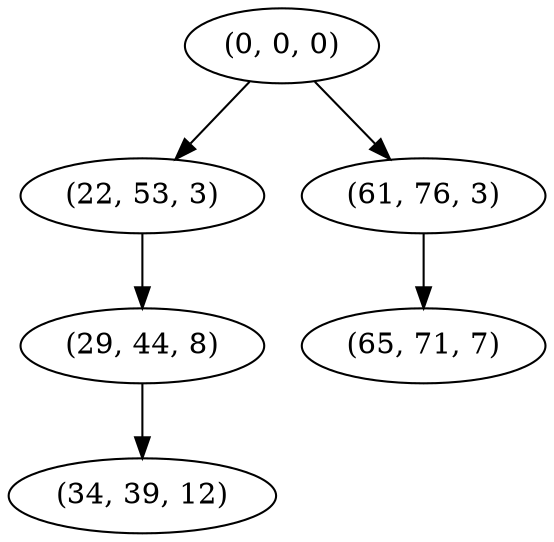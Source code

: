 digraph tree {
    "(0, 0, 0)";
    "(22, 53, 3)";
    "(29, 44, 8)";
    "(34, 39, 12)";
    "(61, 76, 3)";
    "(65, 71, 7)";
    "(0, 0, 0)" -> "(22, 53, 3)";
    "(0, 0, 0)" -> "(61, 76, 3)";
    "(22, 53, 3)" -> "(29, 44, 8)";
    "(29, 44, 8)" -> "(34, 39, 12)";
    "(61, 76, 3)" -> "(65, 71, 7)";
}
